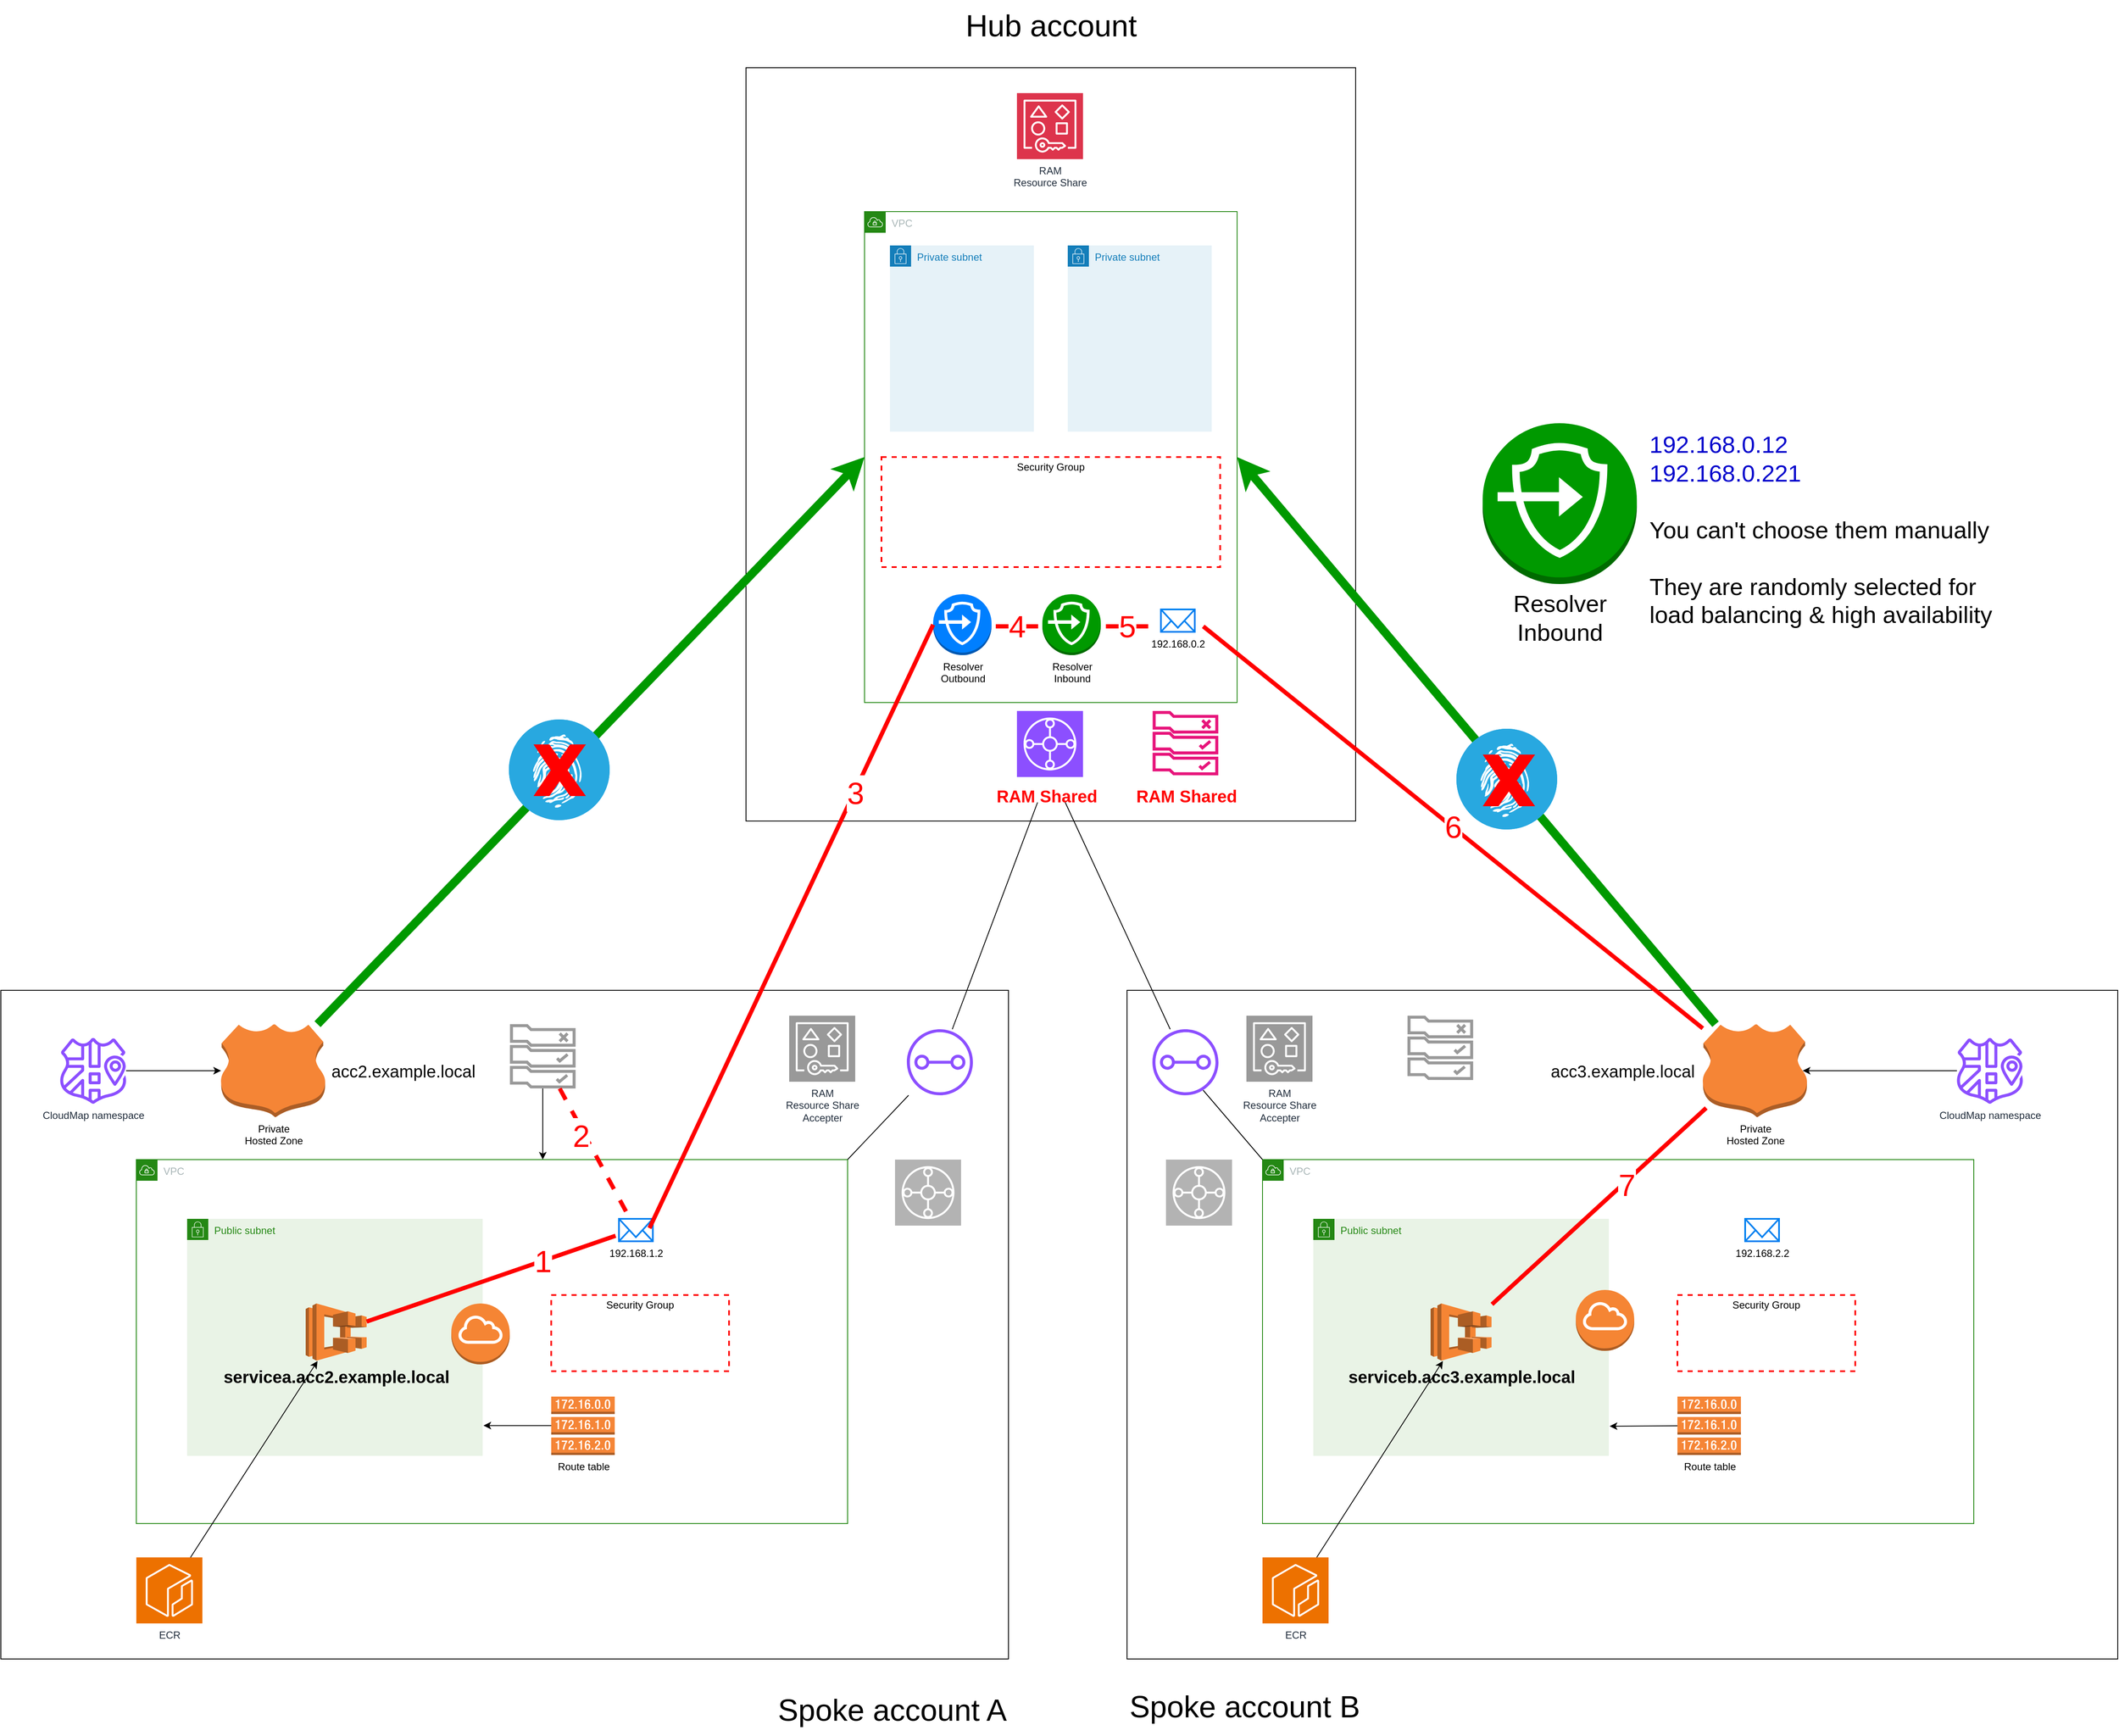 <mxfile version="26.0.16">
  <diagram name="Page-1" id="o48qNDvrozVpTbHQ7NAs">
    <mxGraphModel dx="4805" dy="2198" grid="0" gridSize="10" guides="1" tooltips="1" connect="1" arrows="1" fold="1" page="0" pageScale="1" pageWidth="850" pageHeight="1100" math="0" shadow="0">
      <root>
        <mxCell id="0" />
        <mxCell id="mpewLZQNkSZdXee6RcOe-9" value="0 Accounts" parent="0" />
        <mxCell id="mpewLZQNkSZdXee6RcOe-12" value="" style="rounded=0;whiteSpace=wrap;html=1;" parent="mpewLZQNkSZdXee6RcOe-9" vertex="1">
          <mxGeometry x="660" y="1260" width="1170" height="790" as="geometry" />
        </mxCell>
        <mxCell id="mpewLZQNkSZdXee6RcOe-10" value="" style="rounded=0;whiteSpace=wrap;html=1;" parent="mpewLZQNkSZdXee6RcOe-9" vertex="1">
          <mxGeometry x="210" y="170" width="720" height="890" as="geometry" />
        </mxCell>
        <mxCell id="I-tRKezz4Z4yK1eZcgT6-58" value="&lt;font style=&quot;font-size: 36px;&quot;&gt;Hub account&lt;/font&gt;" style="text;html=1;align=center;verticalAlign=middle;resizable=0;points=[];autosize=1;strokeColor=none;fillColor=none;" parent="mpewLZQNkSZdXee6RcOe-9" vertex="1">
          <mxGeometry x="455" y="90" width="230" height="60" as="geometry" />
        </mxCell>
        <mxCell id="I-tRKezz4Z4yK1eZcgT6-59" value="&lt;font style=&quot;font-size: 36px;&quot;&gt;Spoke account A&lt;/font&gt;" style="text;html=1;align=right;verticalAlign=middle;resizable=0;points=[];autosize=1;strokeColor=none;fillColor=none;" parent="mpewLZQNkSZdXee6RcOe-9" vertex="1">
          <mxGeometry x="229" y="2080" width="290" height="60" as="geometry" />
        </mxCell>
        <mxCell id="I-tRKezz4Z4yK1eZcgT6-60" value="&lt;font style=&quot;font-size: 36px;&quot;&gt;Spoke account B&lt;/font&gt;" style="text;html=1;align=left;verticalAlign=middle;resizable=0;points=[];autosize=1;strokeColor=none;fillColor=none;" parent="mpewLZQNkSZdXee6RcOe-9" vertex="1">
          <mxGeometry x="661" y="2076" width="300" height="60" as="geometry" />
        </mxCell>
        <mxCell id="lwJLD3MO1rkRZbUrMy6s-21" value="" style="rounded=0;whiteSpace=wrap;html=1;" parent="mpewLZQNkSZdXee6RcOe-9" vertex="1">
          <mxGeometry x="-670" y="1260" width="1190" height="790" as="geometry" />
        </mxCell>
        <mxCell id="1" value="1 RAM_Share" parent="0" />
        <mxCell id="mpewLZQNkSZdXee6RcOe-13" value="RAM&lt;br&gt;Resource Share" style="sketch=0;points=[[0,0,0],[0.25,0,0],[0.5,0,0],[0.75,0,0],[1,0,0],[0,1,0],[0.25,1,0],[0.5,1,0],[0.75,1,0],[1,1,0],[0,0.25,0],[0,0.5,0],[0,0.75,0],[1,0.25,0],[1,0.5,0],[1,0.75,0]];outlineConnect=0;fontColor=#232F3E;fillColor=#DD344C;strokeColor=#ffffff;dashed=0;verticalLabelPosition=bottom;verticalAlign=top;align=center;html=1;fontSize=12;fontStyle=0;aspect=fixed;shape=mxgraph.aws4.resourceIcon;resIcon=mxgraph.aws4.resource_access_manager;" parent="1" vertex="1">
          <mxGeometry x="530" y="200" width="78" height="78" as="geometry" />
        </mxCell>
        <mxCell id="mpewLZQNkSZdXee6RcOe-14" value="RAM&lt;br&gt;Resource Share&lt;br&gt;Accepter" style="sketch=0;points=[[0,0,0],[0.25,0,0],[0.5,0,0],[0.75,0,0],[1,0,0],[0,1,0],[0.25,1,0],[0.5,1,0],[0.75,1,0],[1,1,0],[0,0.25,0],[0,0.5,0],[0,0.75,0],[1,0.25,0],[1,0.5,0],[1,0.75,0]];outlineConnect=0;fontColor=#232F3E;fillColor=#999999;strokeColor=#ffffff;dashed=0;verticalLabelPosition=bottom;verticalAlign=top;align=center;html=1;fontSize=12;fontStyle=0;aspect=fixed;shape=mxgraph.aws4.resourceIcon;resIcon=mxgraph.aws4.resource_access_manager;" parent="1" vertex="1">
          <mxGeometry x="261" y="1290" width="78" height="78" as="geometry" />
        </mxCell>
        <mxCell id="mpewLZQNkSZdXee6RcOe-15" value="RAM&lt;br style=&quot;border-color: var(--border-color);&quot;&gt;Resource Share&lt;br style=&quot;border-color: var(--border-color);&quot;&gt;Accepter" style="sketch=0;points=[[0,0,0],[0.25,0,0],[0.5,0,0],[0.75,0,0],[1,0,0],[0,1,0],[0.25,1,0],[0.5,1,0],[0.75,1,0],[1,1,0],[0,0.25,0],[0,0.5,0],[0,0.75,0],[1,0.25,0],[1,0.5,0],[1,0.75,0]];outlineConnect=0;fontColor=#232F3E;fillColor=#999999;strokeColor=#ffffff;dashed=0;verticalLabelPosition=bottom;verticalAlign=top;align=center;html=1;fontSize=12;fontStyle=0;aspect=fixed;shape=mxgraph.aws4.resourceIcon;resIcon=mxgraph.aws4.resource_access_manager;" parent="1" vertex="1">
          <mxGeometry x="801" y="1290" width="78" height="78" as="geometry" />
        </mxCell>
        <mxCell id="mpewLZQNkSZdXee6RcOe-20" value="2 VPC" parent="0" />
        <mxCell id="mpewLZQNkSZdXee6RcOe-23" value="VPC" style="points=[[0,0],[0.25,0],[0.5,0],[0.75,0],[1,0],[1,0.25],[1,0.5],[1,0.75],[1,1],[0.75,1],[0.5,1],[0.25,1],[0,1],[0,0.75],[0,0.5],[0,0.25]];outlineConnect=0;gradientColor=none;html=1;whiteSpace=wrap;fontSize=12;fontStyle=0;container=1;pointerEvents=0;collapsible=0;recursiveResize=0;shape=mxgraph.aws4.group;grIcon=mxgraph.aws4.group_vpc;strokeColor=#248814;fillColor=none;verticalAlign=top;align=left;spacingLeft=30;fontColor=#AAB7B8;dashed=0;" parent="mpewLZQNkSZdXee6RcOe-20" vertex="1">
          <mxGeometry x="350" y="340" width="440" height="580" as="geometry" />
        </mxCell>
        <mxCell id="I-tRKezz4Z4yK1eZcgT6-41" value="192.168.0.2" style="html=1;verticalLabelPosition=bottom;align=center;labelBackgroundColor=#ffffff;verticalAlign=top;strokeWidth=2;strokeColor=#0080F0;shadow=0;dashed=0;shape=mxgraph.ios7.icons.mail;" parent="mpewLZQNkSZdXee6RcOe-20" vertex="1">
          <mxGeometry x="700" y="810" width="40" height="26.5" as="geometry" />
        </mxCell>
        <mxCell id="lwJLD3MO1rkRZbUrMy6s-9" value="Private subnet" style="points=[[0,0],[0.25,0],[0.5,0],[0.75,0],[1,0],[1,0.25],[1,0.5],[1,0.75],[1,1],[0.75,1],[0.5,1],[0.25,1],[0,1],[0,0.75],[0,0.5],[0,0.25]];outlineConnect=0;gradientColor=none;html=1;whiteSpace=wrap;fontSize=12;fontStyle=0;container=1;pointerEvents=0;collapsible=0;recursiveResize=0;shape=mxgraph.aws4.group;grIcon=mxgraph.aws4.group_security_group;grStroke=0;strokeColor=#147EBA;fillColor=#E6F2F8;verticalAlign=top;align=left;spacingLeft=30;fontColor=#147EBA;dashed=0;" parent="mpewLZQNkSZdXee6RcOe-20" vertex="1">
          <mxGeometry x="590" y="380" width="170" height="220" as="geometry" />
        </mxCell>
        <mxCell id="lwJLD3MO1rkRZbUrMy6s-10" value="Private subnet" style="points=[[0,0],[0.25,0],[0.5,0],[0.75,0],[1,0],[1,0.25],[1,0.5],[1,0.75],[1,1],[0.75,1],[0.5,1],[0.25,1],[0,1],[0,0.75],[0,0.5],[0,0.25]];outlineConnect=0;gradientColor=none;html=1;whiteSpace=wrap;fontSize=12;fontStyle=0;container=1;pointerEvents=0;collapsible=0;recursiveResize=0;shape=mxgraph.aws4.group;grIcon=mxgraph.aws4.group_security_group;grStroke=0;strokeColor=#147EBA;fillColor=#E6F2F8;verticalAlign=top;align=left;spacingLeft=30;fontColor=#147EBA;dashed=0;" parent="mpewLZQNkSZdXee6RcOe-20" vertex="1">
          <mxGeometry x="380" y="380" width="170" height="220" as="geometry" />
        </mxCell>
        <mxCell id="lwJLD3MO1rkRZbUrMy6s-11" value="Security Group" style="fontStyle=0;verticalAlign=top;align=center;spacingTop=-2;fillColor=none;rounded=0;whiteSpace=wrap;html=1;strokeColor=#FF0000;strokeWidth=2;dashed=1;container=1;collapsible=0;expand=0;recursiveResize=0;" parent="mpewLZQNkSZdXee6RcOe-20" vertex="1">
          <mxGeometry x="370" y="630" width="400" height="130" as="geometry" />
        </mxCell>
        <mxCell id="mpewLZQNkSZdXee6RcOe-34" value="3 Resolver endpoints" parent="0" />
        <mxCell id="mpewLZQNkSZdXee6RcOe-35" value="Resolver&lt;br&gt;Inbound" style="outlineConnect=0;dashed=0;verticalLabelPosition=bottom;verticalAlign=top;align=center;html=1;shape=mxgraph.aws3.endpoints;fillColor=#009900;gradientColor=none;" parent="mpewLZQNkSZdXee6RcOe-34" vertex="1">
          <mxGeometry x="560" y="792" width="69" height="72" as="geometry" />
        </mxCell>
        <mxCell id="mpewLZQNkSZdXee6RcOe-36" value="Resolver&lt;br&gt;Outbound" style="outlineConnect=0;dashed=0;verticalLabelPosition=bottom;verticalAlign=top;align=center;html=1;shape=mxgraph.aws3.endpoints;fillColor=#007FFF;gradientColor=none;" parent="mpewLZQNkSZdXee6RcOe-34" vertex="1">
          <mxGeometry x="431" y="792" width="69" height="72" as="geometry" />
        </mxCell>
        <mxCell id="mpewLZQNkSZdXee6RcOe-38" value="4 Resolver rule" parent="0" />
        <mxCell id="mpewLZQNkSZdXee6RcOe-46" value="" style="sketch=0;outlineConnect=0;fontColor=#232F3E;gradientColor=none;fillColor=#E7157B;strokeColor=none;dashed=0;verticalLabelPosition=bottom;verticalAlign=top;align=center;html=1;fontSize=12;fontStyle=0;aspect=fixed;pointerEvents=1;shape=mxgraph.aws4.rule_2;" parent="mpewLZQNkSZdXee6RcOe-38" vertex="1">
          <mxGeometry x="690" y="930" width="78" height="76" as="geometry" />
        </mxCell>
        <mxCell id="zYDDt988uHkB1wk0pOOb-1" value="5 Rule RAM shared" parent="0" />
        <mxCell id="zYDDt988uHkB1wk0pOOb-3" value="&lt;font color=&quot;#ff0000&quot; style=&quot;font-size: 20px;&quot;&gt;&lt;b&gt;RAM Shared&lt;/b&gt;&lt;/font&gt;" style="text;html=1;align=center;verticalAlign=middle;resizable=0;points=[];autosize=1;strokeColor=none;fillColor=none;" parent="zYDDt988uHkB1wk0pOOb-1" vertex="1">
          <mxGeometry x="660" y="1010" width="140" height="40" as="geometry" />
        </mxCell>
        <mxCell id="zYDDt988uHkB1wk0pOOb-4" value="" style="sketch=0;outlineConnect=0;fontColor=#232F3E;gradientColor=none;fillColor=#999999;strokeColor=none;dashed=0;verticalLabelPosition=bottom;verticalAlign=top;align=center;html=1;fontSize=12;fontStyle=0;aspect=fixed;pointerEvents=1;shape=mxgraph.aws4.rule_2;" parent="zYDDt988uHkB1wk0pOOb-1" vertex="1">
          <mxGeometry x="991" y="1290" width="78" height="76" as="geometry" />
        </mxCell>
        <mxCell id="zYDDt988uHkB1wk0pOOb-5" value="" style="sketch=0;outlineConnect=0;fontColor=#232F3E;gradientColor=none;fillColor=#999999;strokeColor=none;dashed=0;verticalLabelPosition=bottom;verticalAlign=top;align=center;html=1;fontSize=12;fontStyle=0;aspect=fixed;pointerEvents=1;shape=mxgraph.aws4.rule_2;" parent="zYDDt988uHkB1wk0pOOb-1" vertex="1">
          <mxGeometry x="-69" y="1300" width="78" height="76" as="geometry" />
        </mxCell>
        <mxCell id="mpewLZQNkSZdXee6RcOe-51" value="6 account_a VPC" parent="0" />
        <mxCell id="mpewLZQNkSZdXee6RcOe-52" value="VPC" style="points=[[0,0],[0.25,0],[0.5,0],[0.75,0],[1,0],[1,0.25],[1,0.5],[1,0.75],[1,1],[0.75,1],[0.5,1],[0.25,1],[0,1],[0,0.75],[0,0.5],[0,0.25]];outlineConnect=0;gradientColor=none;html=1;whiteSpace=wrap;fontSize=12;fontStyle=0;container=1;pointerEvents=0;collapsible=0;recursiveResize=0;shape=mxgraph.aws4.group;grIcon=mxgraph.aws4.group_vpc;strokeColor=#248814;fillColor=none;verticalAlign=top;align=left;spacingLeft=30;fontColor=#AAB7B8;dashed=0;" parent="mpewLZQNkSZdXee6RcOe-51" vertex="1">
          <mxGeometry x="-510" y="1460" width="840" height="430" as="geometry" />
        </mxCell>
        <mxCell id="I-tRKezz4Z4yK1eZcgT6-65" value="192.168.1.2" style="html=1;verticalLabelPosition=bottom;align=center;labelBackgroundColor=#ffffff;verticalAlign=top;strokeWidth=2;strokeColor=#0080F0;shadow=0;dashed=0;shape=mxgraph.ios7.icons.mail;" parent="mpewLZQNkSZdXee6RcOe-51" vertex="1">
          <mxGeometry x="60" y="1530" width="40" height="26.5" as="geometry" />
        </mxCell>
        <mxCell id="lwJLD3MO1rkRZbUrMy6s-2" style="edgeStyle=orthogonalEdgeStyle;rounded=0;orthogonalLoop=1;jettySize=auto;html=1;" parent="mpewLZQNkSZdXee6RcOe-51" edge="1">
          <mxGeometry relative="1" as="geometry">
            <Array as="points">
              <mxPoint x="-30" y="1440" />
              <mxPoint x="-30" y="1440" />
            </Array>
            <mxPoint x="-30" y="1460" as="targetPoint" />
            <mxPoint x="-30" y="1376" as="sourcePoint" />
          </mxGeometry>
        </mxCell>
        <mxCell id="lwJLD3MO1rkRZbUrMy6s-3" value="7 tgw in hub" parent="0" />
        <mxCell id="lwJLD3MO1rkRZbUrMy6s-4" value="" style="sketch=0;points=[[0,0,0],[0.25,0,0],[0.5,0,0],[0.75,0,0],[1,0,0],[0,1,0],[0.25,1,0],[0.5,1,0],[0.75,1,0],[1,1,0],[0,0.25,0],[0,0.5,0],[0,0.75,0],[1,0.25,0],[1,0.5,0],[1,0.75,0]];outlineConnect=0;fontColor=#232F3E;fillColor=#8C4FFF;strokeColor=#ffffff;dashed=0;verticalLabelPosition=bottom;verticalAlign=top;align=center;html=1;fontSize=12;fontStyle=0;aspect=fixed;shape=mxgraph.aws4.resourceIcon;resIcon=mxgraph.aws4.transit_gateway;" parent="lwJLD3MO1rkRZbUrMy6s-3" vertex="1">
          <mxGeometry x="530" y="930" width="78" height="78" as="geometry" />
        </mxCell>
        <mxCell id="lwJLD3MO1rkRZbUrMy6s-5" value="" style="sketch=0;points=[[0,0,0],[0.25,0,0],[0.5,0,0],[0.75,0,0],[1,0,0],[0,1,0],[0.25,1,0],[0.5,1,0],[0.75,1,0],[1,1,0],[0,0.25,0],[0,0.5,0],[0,0.75,0],[1,0.25,0],[1,0.5,0],[1,0.75,0]];outlineConnect=0;fontColor=#232F3E;fillColor=#B3B3B3;strokeColor=#ffffff;dashed=0;verticalLabelPosition=bottom;verticalAlign=top;align=center;html=1;fontSize=12;fontStyle=0;aspect=fixed;shape=mxgraph.aws4.resourceIcon;resIcon=mxgraph.aws4.transit_gateway;" parent="lwJLD3MO1rkRZbUrMy6s-3" vertex="1">
          <mxGeometry x="386" y="1460" width="78" height="78" as="geometry" />
        </mxCell>
        <mxCell id="lwJLD3MO1rkRZbUrMy6s-6" value="" style="sketch=0;points=[[0,0,0],[0.25,0,0],[0.5,0,0],[0.75,0,0],[1,0,0],[0,1,0],[0.25,1,0],[0.5,1,0],[0.75,1,0],[1,1,0],[0,0.25,0],[0,0.5,0],[0,0.75,0],[1,0.25,0],[1,0.5,0],[1,0.75,0]];outlineConnect=0;fontColor=#232F3E;fillColor=#B3B3B3;strokeColor=#ffffff;dashed=0;verticalLabelPosition=bottom;verticalAlign=top;align=center;html=1;fontSize=12;fontStyle=0;aspect=fixed;shape=mxgraph.aws4.resourceIcon;resIcon=mxgraph.aws4.transit_gateway;" parent="lwJLD3MO1rkRZbUrMy6s-3" vertex="1">
          <mxGeometry x="706" y="1460" width="78" height="78" as="geometry" />
        </mxCell>
        <mxCell id="zYDDt988uHkB1wk0pOOb-7" value="&lt;font color=&quot;#ff0000&quot; style=&quot;font-size: 20px;&quot;&gt;&lt;b&gt;RAM Shared&lt;/b&gt;&lt;/font&gt;" style="text;html=1;align=center;verticalAlign=middle;resizable=0;points=[];autosize=1;strokeColor=none;fillColor=none;" parent="lwJLD3MO1rkRZbUrMy6s-3" vertex="1">
          <mxGeometry x="495" y="1010" width="140" height="40" as="geometry" />
        </mxCell>
        <mxCell id="mpewLZQNkSZdXee6RcOe-56" value="8 NS &amp; HZ" parent="0" />
        <mxCell id="mpewLZQNkSZdXee6RcOe-57" value="Private&lt;br&gt;Hosted Zone" style="outlineConnect=0;dashed=0;verticalLabelPosition=bottom;verticalAlign=top;align=center;html=1;shape=mxgraph.aws3.hosted_zone;fillColor=#F58536;gradientColor=none;" parent="mpewLZQNkSZdXee6RcOe-56" vertex="1">
          <mxGeometry x="-410" y="1300" width="123" height="110" as="geometry" />
        </mxCell>
        <mxCell id="mpewLZQNkSZdXee6RcOe-58" value="Private&lt;br style=&quot;border-color: var(--border-color);&quot;&gt;Hosted Zone" style="outlineConnect=0;dashed=0;verticalLabelPosition=bottom;verticalAlign=top;align=center;html=1;shape=mxgraph.aws3.hosted_zone;fillColor=#F58536;gradientColor=none;" parent="mpewLZQNkSZdXee6RcOe-56" vertex="1">
          <mxGeometry x="1340" y="1300" width="123" height="110" as="geometry" />
        </mxCell>
        <mxCell id="I-tRKezz4Z4yK1eZcgT6-42" style="edgeStyle=orthogonalEdgeStyle;rounded=0;orthogonalLoop=1;jettySize=auto;html=1;" parent="mpewLZQNkSZdXee6RcOe-56" source="I-tRKezz4Z4yK1eZcgT6-43" edge="1">
          <mxGeometry relative="1" as="geometry">
            <mxPoint x="-410" y="1355" as="targetPoint" />
          </mxGeometry>
        </mxCell>
        <mxCell id="I-tRKezz4Z4yK1eZcgT6-43" value="CloudMap namespace" style="sketch=0;outlineConnect=0;fontColor=#232F3E;gradientColor=none;fillColor=#8C4FFF;strokeColor=none;dashed=0;verticalLabelPosition=bottom;verticalAlign=top;align=center;html=1;fontSize=12;fontStyle=0;aspect=fixed;pointerEvents=1;shape=mxgraph.aws4.namespace;" parent="mpewLZQNkSZdXee6RcOe-56" vertex="1">
          <mxGeometry x="-600" y="1316" width="78" height="78" as="geometry" />
        </mxCell>
        <mxCell id="I-tRKezz4Z4yK1eZcgT6-44" style="edgeStyle=orthogonalEdgeStyle;rounded=0;orthogonalLoop=1;jettySize=auto;html=1;entryX=0.96;entryY=0.5;entryDx=0;entryDy=0;entryPerimeter=0;" parent="mpewLZQNkSZdXee6RcOe-56" edge="1">
          <mxGeometry relative="1" as="geometry">
            <mxPoint x="1640.136" y="1355" as="sourcePoint" />
            <mxPoint x="1458" y="1355" as="targetPoint" />
          </mxGeometry>
        </mxCell>
        <mxCell id="I-tRKezz4Z4yK1eZcgT6-45" value="CloudMap namespace" style="sketch=0;outlineConnect=0;fontColor=#232F3E;gradientColor=none;fillColor=#8C4FFF;strokeColor=none;dashed=0;verticalLabelPosition=bottom;verticalAlign=top;align=center;html=1;fontSize=12;fontStyle=0;aspect=fixed;pointerEvents=1;shape=mxgraph.aws4.namespace;" parent="mpewLZQNkSZdXee6RcOe-56" vertex="1">
          <mxGeometry x="1640" y="1316" width="78" height="78" as="geometry" />
        </mxCell>
        <mxCell id="I-tRKezz4Z4yK1eZcgT6-66" value="&lt;font style=&quot;font-size: 20px;&quot;&gt;acc2.example.local&lt;/font&gt;" style="text;html=1;align=center;verticalAlign=middle;resizable=0;points=[];autosize=1;strokeColor=none;fillColor=none;" parent="mpewLZQNkSZdXee6RcOe-56" vertex="1">
          <mxGeometry x="-290" y="1335" width="190" height="40" as="geometry" />
        </mxCell>
        <mxCell id="I-tRKezz4Z4yK1eZcgT6-67" value="&lt;font style=&quot;font-size: 20px;&quot;&gt;acc3.example.local&lt;/font&gt;" style="text;html=1;align=center;verticalAlign=middle;resizable=0;points=[];autosize=1;strokeColor=none;fillColor=none;" parent="mpewLZQNkSZdXee6RcOe-56" vertex="1">
          <mxGeometry x="1150" y="1335" width="190" height="40" as="geometry" />
        </mxCell>
        <mxCell id="lwJLD3MO1rkRZbUrMy6s-7" style="rounded=0;orthogonalLoop=1;jettySize=auto;html=1;entryX=0;entryY=0.5;entryDx=0;entryDy=0;strokeWidth=10;strokeColor=#009900;" parent="mpewLZQNkSZdXee6RcOe-56" edge="1">
          <mxGeometry relative="1" as="geometry">
            <mxPoint x="-296" y="1300" as="sourcePoint" />
            <mxPoint x="350" y="630" as="targetPoint" />
          </mxGeometry>
        </mxCell>
        <mxCell id="lwJLD3MO1rkRZbUrMy6s-8" style="rounded=0;orthogonalLoop=1;jettySize=auto;html=1;entryX=1;entryY=0.5;entryDx=0;entryDy=0;strokeWidth=10;strokeColor=#009900;" parent="mpewLZQNkSZdXee6RcOe-56" edge="1">
          <mxGeometry relative="1" as="geometry">
            <mxPoint x="1355" y="1300" as="sourcePoint" />
            <mxPoint x="790" y="630" as="targetPoint" />
          </mxGeometry>
        </mxCell>
        <mxCell id="mpewLZQNkSZdXee6RcOe-63" value="9 * assocation authorization" parent="0" />
        <mxCell id="mpewLZQNkSZdXee6RcOe-64" value="" style="fillColor=#28A8E0;verticalLabelPosition=bottom;sketch=0;html=1;strokeColor=#ffffff;verticalAlign=top;align=center;points=[[0.145,0.145,0],[0.5,0,0],[0.855,0.145,0],[1,0.5,0],[0.855,0.855,0],[0.5,1,0],[0.145,0.855,0],[0,0.5,0]];pointerEvents=1;shape=mxgraph.cisco_safe.compositeIcon;bgIcon=ellipse;resIcon=mxgraph.cisco_safe.capability.identity_authorization;" parent="mpewLZQNkSZdXee6RcOe-63" vertex="1">
          <mxGeometry x="-70" y="940" width="119" height="119" as="geometry" />
        </mxCell>
        <mxCell id="mpewLZQNkSZdXee6RcOe-65" value="" style="fillColor=#28A8E0;verticalLabelPosition=bottom;sketch=0;html=1;strokeColor=#ffffff;verticalAlign=top;align=center;points=[[0.145,0.145,0],[0.5,0,0],[0.855,0.145,0],[1,0.5,0],[0.855,0.855,0],[0.5,1,0],[0.145,0.855,0],[0,0.5,0]];pointerEvents=1;shape=mxgraph.cisco_safe.compositeIcon;bgIcon=ellipse;resIcon=mxgraph.cisco_safe.capability.identity_authorization;" parent="mpewLZQNkSZdXee6RcOe-63" vertex="1">
          <mxGeometry x="1049" y="951" width="119" height="119" as="geometry" />
        </mxCell>
        <mxCell id="zYDDt988uHkB1wk0pOOb-11" value="VPC" style="points=[[0,0],[0.25,0],[0.5,0],[0.75,0],[1,0],[1,0.25],[1,0.5],[1,0.75],[1,1],[0.75,1],[0.5,1],[0.25,1],[0,1],[0,0.75],[0,0.5],[0,0.25]];outlineConnect=0;gradientColor=none;html=1;whiteSpace=wrap;fontSize=12;fontStyle=0;container=0;pointerEvents=0;collapsible=0;recursiveResize=0;shape=mxgraph.aws4.group;grIcon=mxgraph.aws4.group_vpc;strokeColor=#248814;fillColor=none;verticalAlign=top;align=left;spacingLeft=30;fontColor=#AAB7B8;dashed=0;" parent="mpewLZQNkSZdXee6RcOe-63" vertex="1">
          <mxGeometry x="820" y="1460" width="840" height="430" as="geometry" />
        </mxCell>
        <mxCell id="zYDDt988uHkB1wk0pOOb-12" value="192.168.2.2" style="html=1;verticalLabelPosition=bottom;align=center;labelBackgroundColor=#ffffff;verticalAlign=top;strokeWidth=2;strokeColor=#0080F0;shadow=0;dashed=0;shape=mxgraph.ios7.icons.mail;" parent="mpewLZQNkSZdXee6RcOe-63" vertex="1">
          <mxGeometry x="1390" y="1530" width="40" height="26.5" as="geometry" />
        </mxCell>
        <mxCell id="zYDDt988uHkB1wk0pOOb-13" value="9 Delete authorization" parent="0" />
        <mxCell id="zYDDt988uHkB1wk0pOOb-16" value="" style="verticalLabelPosition=bottom;verticalAlign=top;html=1;shape=mxgraph.basic.x;strokeColor=#FF0000;fillColor=#FF0000;" parent="zYDDt988uHkB1wk0pOOb-13" vertex="1">
          <mxGeometry x="-40" y="970" width="60" height="60" as="geometry" />
        </mxCell>
        <mxCell id="zYDDt988uHkB1wk0pOOb-17" value="" style="verticalLabelPosition=bottom;verticalAlign=top;html=1;shape=mxgraph.basic.x;strokeColor=#FF0000;fillColor=#FF0000;" parent="zYDDt988uHkB1wk0pOOb-13" vertex="1">
          <mxGeometry x="1081" y="982" width="60" height="60" as="geometry" />
        </mxCell>
        <mxCell id="lwJLD3MO1rkRZbUrMy6s-13" value="10 acc a foundational" parent="0" />
        <mxCell id="lwJLD3MO1rkRZbUrMy6s-14" style="rounded=0;orthogonalLoop=1;jettySize=auto;html=1;endArrow=none;endFill=0;" parent="lwJLD3MO1rkRZbUrMy6s-13" target="lwJLD3MO1rkRZbUrMy6s-16" edge="1">
          <mxGeometry relative="1" as="geometry">
            <mxPoint x="554.347" y="1038" as="sourcePoint" />
          </mxGeometry>
        </mxCell>
        <mxCell id="lwJLD3MO1rkRZbUrMy6s-15" style="rounded=0;orthogonalLoop=1;jettySize=auto;html=1;endArrow=none;endFill=0;entryX=1;entryY=0;entryDx=0;entryDy=0;" parent="lwJLD3MO1rkRZbUrMy6s-13" source="lwJLD3MO1rkRZbUrMy6s-16" edge="1">
          <mxGeometry relative="1" as="geometry">
            <mxPoint x="330" y="1460" as="targetPoint" />
          </mxGeometry>
        </mxCell>
        <mxCell id="lwJLD3MO1rkRZbUrMy6s-16" value="" style="sketch=0;outlineConnect=0;fontColor=#232F3E;gradientColor=none;fillColor=#8C4FFF;strokeColor=none;dashed=0;verticalLabelPosition=bottom;verticalAlign=top;align=center;html=1;fontSize=12;fontStyle=0;aspect=fixed;pointerEvents=1;shape=mxgraph.aws4.transit_gateway_attachment;" parent="lwJLD3MO1rkRZbUrMy6s-13" vertex="1">
          <mxGeometry x="400" y="1306" width="78" height="78" as="geometry" />
        </mxCell>
        <mxCell id="lwJLD3MO1rkRZbUrMy6s-18" value="Route table" style="outlineConnect=0;dashed=0;verticalLabelPosition=bottom;verticalAlign=top;align=center;html=1;shape=mxgraph.aws3.route_table;fillColor=#F58536;gradientColor=none;" parent="lwJLD3MO1rkRZbUrMy6s-13" vertex="1">
          <mxGeometry x="-20" y="1740" width="75" height="69" as="geometry" />
        </mxCell>
        <mxCell id="lwJLD3MO1rkRZbUrMy6s-19" value="Security Group" style="fontStyle=0;verticalAlign=top;align=center;spacingTop=-2;fillColor=none;rounded=0;whiteSpace=wrap;html=1;strokeColor=#FF0000;strokeWidth=2;dashed=1;container=1;collapsible=0;expand=0;recursiveResize=0;" parent="lwJLD3MO1rkRZbUrMy6s-13" vertex="1">
          <mxGeometry x="-20" y="1620" width="210" height="90" as="geometry" />
        </mxCell>
        <mxCell id="lwJLD3MO1rkRZbUrMy6s-20" value="Public subnet" style="points=[[0,0],[0.25,0],[0.5,0],[0.75,0],[1,0],[1,0.25],[1,0.5],[1,0.75],[1,1],[0.75,1],[0.5,1],[0.25,1],[0,1],[0,0.75],[0,0.5],[0,0.25]];outlineConnect=0;gradientColor=none;html=1;whiteSpace=wrap;fontSize=12;fontStyle=0;container=1;pointerEvents=0;collapsible=0;recursiveResize=0;shape=mxgraph.aws4.group;grIcon=mxgraph.aws4.group_security_group;grStroke=0;strokeColor=#248814;fillColor=#E9F3E6;verticalAlign=top;align=left;spacingLeft=30;fontColor=#248814;dashed=0;" parent="lwJLD3MO1rkRZbUrMy6s-13" vertex="1">
          <mxGeometry x="-450" y="1530" width="349" height="280" as="geometry" />
        </mxCell>
        <mxCell id="lwJLD3MO1rkRZbUrMy6s-17" value="" style="outlineConnect=0;dashed=0;verticalLabelPosition=bottom;verticalAlign=top;align=center;html=1;shape=mxgraph.aws3.internet_gateway;fillColor=#F58534;gradientColor=none;" parent="lwJLD3MO1rkRZbUrMy6s-13" vertex="1">
          <mxGeometry x="-138" y="1630" width="69" height="72" as="geometry" />
        </mxCell>
        <mxCell id="zYDDt988uHkB1wk0pOOb-10" value="" style="endArrow=classic;html=1;rounded=0;" parent="lwJLD3MO1rkRZbUrMy6s-13" edge="1">
          <mxGeometry width="50" height="50" relative="1" as="geometry">
            <mxPoint x="-20" y="1774.21" as="sourcePoint" />
            <mxPoint x="-100" y="1774.21" as="targetPoint" />
          </mxGeometry>
        </mxCell>
        <mxCell id="etCVg2rvKN4JmpWz_8Lg-5" value="11 ECR" parent="0" />
        <mxCell id="I-tRKezz4Z4yK1eZcgT6-3" value="ECR" style="sketch=0;points=[[0,0,0],[0.25,0,0],[0.5,0,0],[0.75,0,0],[1,0,0],[0,1,0],[0.25,1,0],[0.5,1,0],[0.75,1,0],[1,1,0],[0,0.25,0],[0,0.5,0],[0,0.75,0],[1,0.25,0],[1,0.5,0],[1,0.75,0]];outlineConnect=0;fontColor=#232F3E;fillColor=#ED7100;strokeColor=#ffffff;dashed=0;verticalLabelPosition=bottom;verticalAlign=top;align=center;html=1;fontSize=12;fontStyle=0;aspect=fixed;shape=mxgraph.aws4.resourceIcon;resIcon=mxgraph.aws4.ecr;" parent="etCVg2rvKN4JmpWz_8Lg-5" vertex="1">
          <mxGeometry x="-510" y="1930" width="78" height="78" as="geometry" />
        </mxCell>
        <mxCell id="I-tRKezz4Z4yK1eZcgT6-5" value="12 acc a ecs task" parent="0" />
        <mxCell id="I-tRKezz4Z4yK1eZcgT6-7" value="&lt;font style=&quot;font-size: 20px;&quot;&gt;&lt;b&gt;servicea.acc2.example.local&lt;/b&gt;&lt;/font&gt;" style="outlineConnect=0;dashed=0;verticalLabelPosition=bottom;verticalAlign=top;align=center;html=1;shape=mxgraph.aws3.ecs;fillColor=#F58534;gradientColor=none;" parent="I-tRKezz4Z4yK1eZcgT6-5" vertex="1">
          <mxGeometry x="-310" y="1630" width="72" height="67.5" as="geometry" />
        </mxCell>
        <mxCell id="lwJLD3MO1rkRZbUrMy6s-34" style="rounded=0;orthogonalLoop=1;jettySize=auto;html=1;" parent="I-tRKezz4Z4yK1eZcgT6-5" edge="1">
          <mxGeometry relative="1" as="geometry">
            <mxPoint x="-296" y="1698" as="targetPoint" />
            <mxPoint x="-446" y="1930" as="sourcePoint" />
          </mxGeometry>
        </mxCell>
        <mxCell id="lwJLD3MO1rkRZbUrMy6s-23" value="13 b foundational" parent="0" />
        <mxCell id="lwJLD3MO1rkRZbUrMy6s-24" style="rounded=0;orthogonalLoop=1;jettySize=auto;html=1;endArrow=none;endFill=0;" parent="lwJLD3MO1rkRZbUrMy6s-23" target="lwJLD3MO1rkRZbUrMy6s-26" edge="1">
          <mxGeometry relative="1" as="geometry">
            <mxPoint x="587.035" y="1038" as="sourcePoint" />
          </mxGeometry>
        </mxCell>
        <mxCell id="lwJLD3MO1rkRZbUrMy6s-25" style="rounded=0;orthogonalLoop=1;jettySize=auto;html=1;entryX=0;entryY=0;entryDx=0;entryDy=0;endArrow=none;endFill=0;" parent="lwJLD3MO1rkRZbUrMy6s-23" edge="1">
          <mxGeometry relative="1" as="geometry">
            <mxPoint x="749.861" y="1378" as="sourcePoint" />
            <mxPoint x="820" y="1460" as="targetPoint" />
          </mxGeometry>
        </mxCell>
        <mxCell id="lwJLD3MO1rkRZbUrMy6s-26" value="" style="sketch=0;outlineConnect=0;fontColor=#232F3E;gradientColor=none;fillColor=#8C4FFF;strokeColor=none;dashed=0;verticalLabelPosition=bottom;verticalAlign=top;align=center;html=1;fontSize=12;fontStyle=0;aspect=fixed;pointerEvents=1;shape=mxgraph.aws4.transit_gateway_attachment;" parent="lwJLD3MO1rkRZbUrMy6s-23" vertex="1">
          <mxGeometry x="690" y="1306" width="78" height="78" as="geometry" />
        </mxCell>
        <mxCell id="lwJLD3MO1rkRZbUrMy6s-28" value="Public subnet" style="points=[[0,0],[0.25,0],[0.5,0],[0.75,0],[1,0],[1,0.25],[1,0.5],[1,0.75],[1,1],[0.75,1],[0.5,1],[0.25,1],[0,1],[0,0.75],[0,0.5],[0,0.25]];outlineConnect=0;gradientColor=none;html=1;whiteSpace=wrap;fontSize=12;fontStyle=0;container=1;pointerEvents=0;collapsible=0;recursiveResize=0;shape=mxgraph.aws4.group;grIcon=mxgraph.aws4.group_security_group;grStroke=0;strokeColor=#248814;fillColor=#E9F3E6;verticalAlign=top;align=left;spacingLeft=30;fontColor=#248814;dashed=0;" parent="lwJLD3MO1rkRZbUrMy6s-23" vertex="1">
          <mxGeometry x="880" y="1530" width="349" height="280" as="geometry" />
        </mxCell>
        <mxCell id="lwJLD3MO1rkRZbUrMy6s-29" value="Security Group" style="fontStyle=0;verticalAlign=top;align=center;spacingTop=-2;fillColor=none;rounded=0;whiteSpace=wrap;html=1;strokeColor=#FF0000;strokeWidth=2;dashed=1;container=1;collapsible=0;expand=0;recursiveResize=0;" parent="lwJLD3MO1rkRZbUrMy6s-23" vertex="1">
          <mxGeometry x="1310" y="1620" width="210" height="90" as="geometry" />
        </mxCell>
        <mxCell id="lwJLD3MO1rkRZbUrMy6s-30" value="Route table" style="outlineConnect=0;dashed=0;verticalLabelPosition=bottom;verticalAlign=top;align=center;html=1;shape=mxgraph.aws3.route_table;fillColor=#F58536;gradientColor=none;" parent="lwJLD3MO1rkRZbUrMy6s-23" vertex="1">
          <mxGeometry x="1310" y="1740" width="75" height="69" as="geometry" />
        </mxCell>
        <mxCell id="lwJLD3MO1rkRZbUrMy6s-31" value="" style="endArrow=classic;html=1;rounded=0;exitX=0;exitY=0.5;exitDx=0;exitDy=0;exitPerimeter=0;" parent="lwJLD3MO1rkRZbUrMy6s-23" edge="1">
          <mxGeometry width="50" height="50" relative="1" as="geometry">
            <mxPoint x="1310" y="1774.5" as="sourcePoint" />
            <mxPoint x="1230" y="1775" as="targetPoint" />
          </mxGeometry>
        </mxCell>
        <mxCell id="lwJLD3MO1rkRZbUrMy6s-27" value="" style="outlineConnect=0;dashed=0;verticalLabelPosition=bottom;verticalAlign=top;align=center;html=1;shape=mxgraph.aws3.internet_gateway;fillColor=#F58534;gradientColor=none;" parent="lwJLD3MO1rkRZbUrMy6s-23" vertex="1">
          <mxGeometry x="1190" y="1614" width="69" height="72" as="geometry" />
        </mxCell>
        <mxCell id="I-tRKezz4Z4yK1eZcgT6-26" value="14 b ecr" parent="0" />
        <mxCell id="lwJLD3MO1rkRZbUrMy6s-32" value="ECR" style="sketch=0;points=[[0,0,0],[0.25,0,0],[0.5,0,0],[0.75,0,0],[1,0,0],[0,1,0],[0.25,1,0],[0.5,1,0],[0.75,1,0],[1,1,0],[0,0.25,0],[0,0.5,0],[0,0.75,0],[1,0.25,0],[1,0.5,0],[1,0.75,0]];outlineConnect=0;fontColor=#232F3E;fillColor=#ED7100;strokeColor=#ffffff;dashed=0;verticalLabelPosition=bottom;verticalAlign=top;align=center;html=1;fontSize=12;fontStyle=0;aspect=fixed;shape=mxgraph.aws4.resourceIcon;resIcon=mxgraph.aws4.ecr;" parent="I-tRKezz4Z4yK1eZcgT6-26" vertex="1">
          <mxGeometry x="820" y="1930" width="78" height="78" as="geometry" />
        </mxCell>
        <mxCell id="I-tRKezz4Z4yK1eZcgT6-31" value="15 b ecs" parent="0" />
        <mxCell id="I-tRKezz4Z4yK1eZcgT6-32" value="&lt;b&gt;&lt;font style=&quot;font-size: 20px;&quot;&gt;serviceb.acc3.example.local&lt;/font&gt;&lt;/b&gt;" style="outlineConnect=0;dashed=0;verticalLabelPosition=bottom;verticalAlign=top;align=center;html=1;shape=mxgraph.aws3.ecs;fillColor=#F58534;gradientColor=none;" parent="I-tRKezz4Z4yK1eZcgT6-31" vertex="1">
          <mxGeometry x="1018.5" y="1630" width="72" height="67.5" as="geometry" />
        </mxCell>
        <mxCell id="lwJLD3MO1rkRZbUrMy6s-35" style="rounded=0;orthogonalLoop=1;jettySize=auto;html=1;" parent="I-tRKezz4Z4yK1eZcgT6-31" edge="1">
          <mxGeometry relative="1" as="geometry">
            <mxPoint x="884" y="1930" as="sourcePoint" />
            <mxPoint x="1033" y="1698" as="targetPoint" />
          </mxGeometry>
        </mxCell>
        <mxCell id="I-tRKezz4Z4yK1eZcgT6-46" value="s1" parent="0" />
        <mxCell id="I-tRKezz4Z4yK1eZcgT6-47" value="&lt;font color=&quot;#ff0000&quot; style=&quot;font-size: 36px;&quot;&gt;1&lt;/font&gt;" style="rounded=0;orthogonalLoop=1;jettySize=auto;html=1;entryX=-0.099;entryY=0.769;entryDx=0;entryDy=0;entryPerimeter=0;endArrow=none;endFill=0;strokeWidth=5;strokeColor=#FF0000;" parent="I-tRKezz4Z4yK1eZcgT6-46" edge="1">
          <mxGeometry x="0.415" relative="1" as="geometry">
            <mxPoint x="-238" y="1651.384" as="sourcePoint" />
            <mxPoint x="56" y="1550" as="targetPoint" />
            <mxPoint as="offset" />
          </mxGeometry>
        </mxCell>
        <mxCell id="I-tRKezz4Z4yK1eZcgT6-48" value="s2, s3" parent="0" />
        <mxCell id="I-tRKezz4Z4yK1eZcgT6-49" value="&lt;font color=&quot;#ff0000&quot; style=&quot;font-size: 36px;&quot;&gt;2&lt;/font&gt;" style="rounded=0;orthogonalLoop=1;jettySize=auto;html=1;entryX=0.314;entryY=0.015;entryDx=0;entryDy=0;entryPerimeter=0;endArrow=none;endFill=0;strokeWidth=5;strokeColor=#FF0000;dashed=1;" parent="I-tRKezz4Z4yK1eZcgT6-48" edge="1">
          <mxGeometry x="-0.287" y="-5" relative="1" as="geometry">
            <mxPoint x="-10" y="1376" as="sourcePoint" />
            <mxPoint x="73" y="1530" as="targetPoint" />
            <mxPoint y="-1" as="offset" />
          </mxGeometry>
        </mxCell>
        <mxCell id="I-tRKezz4Z4yK1eZcgT6-50" value="&lt;font style=&quot;font-size: 36px;&quot; color=&quot;#ff0000&quot;&gt;3&lt;/font&gt;" style="rounded=0;orthogonalLoop=1;jettySize=auto;html=1;endArrow=none;endFill=0;strokeWidth=5;strokeColor=#FF0000;entryX=0;entryY=0.5;entryDx=0;entryDy=0;entryPerimeter=0;exitX=0.9;exitY=0.415;exitDx=0;exitDy=0;exitPerimeter=0;" parent="I-tRKezz4Z4yK1eZcgT6-48" edge="1">
          <mxGeometry x="0.447" y="-1" relative="1" as="geometry">
            <mxPoint x="96" y="1541" as="sourcePoint" />
            <mxPoint x="431" y="828" as="targetPoint" />
            <mxPoint y="1" as="offset" />
          </mxGeometry>
        </mxCell>
        <mxCell id="I-tRKezz4Z4yK1eZcgT6-51" value="s4, s5" parent="0" />
        <mxCell id="I-tRKezz4Z4yK1eZcgT6-52" value="&lt;font style=&quot;font-size: 36px;&quot; color=&quot;#ff0000&quot;&gt;4&lt;/font&gt;" style="rounded=0;orthogonalLoop=1;jettySize=auto;html=1;endArrow=none;endFill=0;strokeWidth=5;strokeColor=#FF0000;" parent="I-tRKezz4Z4yK1eZcgT6-51" edge="1">
          <mxGeometry relative="1" as="geometry">
            <mxPoint x="505" y="830" as="sourcePoint" />
            <mxPoint x="555" y="830" as="targetPoint" />
          </mxGeometry>
        </mxCell>
        <mxCell id="I-tRKezz4Z4yK1eZcgT6-53" value="&lt;font color=&quot;#ff0000&quot; style=&quot;font-size: 36px;&quot;&gt;5&lt;/font&gt;" style="rounded=0;orthogonalLoop=1;jettySize=auto;html=1;endArrow=none;endFill=0;strokeWidth=5;strokeColor=#FF0000;" parent="I-tRKezz4Z4yK1eZcgT6-51" edge="1">
          <mxGeometry relative="1" as="geometry">
            <mxPoint x="635" y="830" as="sourcePoint" />
            <mxPoint x="685" y="830" as="targetPoint" />
          </mxGeometry>
        </mxCell>
        <mxCell id="zYDDt988uHkB1wk0pOOb-21" value="&lt;font style=&quot;font-size: 28px;&quot;&gt;Resolver&lt;br&gt;Inbound&lt;/font&gt;" style="outlineConnect=0;dashed=0;verticalLabelPosition=bottom;verticalAlign=top;align=center;html=1;shape=mxgraph.aws3.endpoints;fillColor=#009900;gradientColor=none;" parent="I-tRKezz4Z4yK1eZcgT6-51" vertex="1">
          <mxGeometry x="1080" y="590" width="182.08" height="190" as="geometry" />
        </mxCell>
        <mxCell id="zYDDt988uHkB1wk0pOOb-23" value="&lt;div style=&quot;font-size: 28px;&quot;&gt;&lt;span style=&quot;color: rgb(0, 0, 204); background-color: transparent;&quot;&gt;192.168.0.12&lt;/span&gt;&lt;/div&gt;&lt;div style=&quot;&quot;&gt;&lt;font color=&quot;#0000cc&quot;&gt;&lt;span style=&quot;font-size: 28px;&quot;&gt;192.168.0.221&lt;/span&gt;&lt;/font&gt;&lt;/div&gt;&lt;div style=&quot;font-size: 28px;&quot;&gt;&lt;br&gt;&lt;/div&gt;&lt;div style=&quot;font-size: 28px;&quot;&gt;You can&#39;t choose them manually&lt;/div&gt;&lt;div style=&quot;font-size: 28px;&quot;&gt;&lt;br&gt;&lt;/div&gt;&lt;div style=&quot;font-size: 28px;&quot;&gt;They are randomly selected for&lt;/div&gt;&lt;div style=&quot;font-size: 28px;&quot;&gt;load balancing &amp;amp; high availability&lt;/div&gt;" style="text;html=1;align=left;verticalAlign=middle;resizable=0;points=[];autosize=1;strokeColor=none;fillColor=none;" parent="I-tRKezz4Z4yK1eZcgT6-51" vertex="1">
          <mxGeometry x="1275" y="592" width="423" height="247" as="geometry" />
        </mxCell>
        <mxCell id="I-tRKezz4Z4yK1eZcgT6-54" value="s6, s7" parent="0" />
        <mxCell id="I-tRKezz4Z4yK1eZcgT6-55" value="&lt;font color=&quot;#ff0000&quot; style=&quot;font-size: 36px;&quot;&gt;6&lt;/font&gt;" style="rounded=0;orthogonalLoop=1;jettySize=auto;html=1;endArrow=none;endFill=0;strokeWidth=5;strokeColor=#FF0000;" parent="I-tRKezz4Z4yK1eZcgT6-54" edge="1">
          <mxGeometry relative="1" as="geometry">
            <mxPoint x="750" y="830" as="sourcePoint" />
            <mxPoint x="1340" y="1305" as="targetPoint" />
          </mxGeometry>
        </mxCell>
        <mxCell id="I-tRKezz4Z4yK1eZcgT6-56" value="&lt;font color=&quot;#ff0000&quot; style=&quot;font-size: 36px;&quot;&gt;7&lt;/font&gt;" style="rounded=0;orthogonalLoop=1;jettySize=auto;html=1;entryX=-0.099;entryY=0.769;entryDx=0;entryDy=0;entryPerimeter=0;endArrow=none;endFill=0;strokeWidth=5;strokeColor=#FF0000;" parent="I-tRKezz4Z4yK1eZcgT6-54" edge="1">
          <mxGeometry x="0.236" y="-3" relative="1" as="geometry">
            <mxPoint x="1091" y="1631" as="sourcePoint" />
            <mxPoint x="1344" y="1399" as="targetPoint" />
            <mxPoint x="1" as="offset" />
          </mxGeometry>
        </mxCell>
      </root>
    </mxGraphModel>
  </diagram>
</mxfile>
